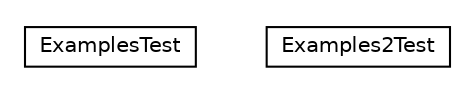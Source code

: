 #!/usr/local/bin/dot
#
# Class diagram 
# Generated by UMLGraph version R5_6_6-8-g8d7759 (http://www.umlgraph.org/)
#

digraph G {
	edge [fontname="Helvetica",fontsize=10,labelfontname="Helvetica",labelfontsize=10];
	node [fontname="Helvetica",fontsize=10,shape=plaintext];
	nodesep=0.25;
	ranksep=0.5;
	// org.dayatang.dsrouter.datasource.examples.test.ExamplesTest
	c8415 [label=<<table title="org.dayatang.dsrouter.datasource.examples.test.ExamplesTest" border="0" cellborder="1" cellspacing="0" cellpadding="2" port="p" href="./ExamplesTest.html">
		<tr><td><table border="0" cellspacing="0" cellpadding="1">
<tr><td align="center" balign="center"> ExamplesTest </td></tr>
		</table></td></tr>
		</table>>, URL="./ExamplesTest.html", fontname="Helvetica", fontcolor="black", fontsize=10.0];
	// org.dayatang.dsrouter.datasource.examples.test.Examples2Test
	c8416 [label=<<table title="org.dayatang.dsrouter.datasource.examples.test.Examples2Test" border="0" cellborder="1" cellspacing="0" cellpadding="2" port="p" href="./Examples2Test.html">
		<tr><td><table border="0" cellspacing="0" cellpadding="1">
<tr><td align="center" balign="center"> Examples2Test </td></tr>
		</table></td></tr>
		</table>>, URL="./Examples2Test.html", fontname="Helvetica", fontcolor="black", fontsize=10.0];
}

